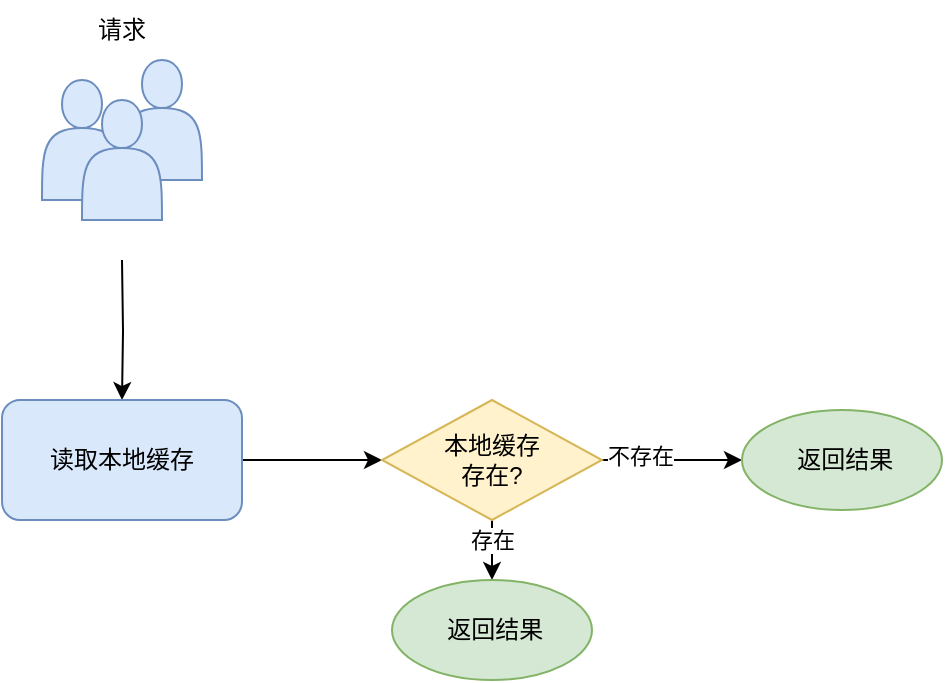 <mxfile version="26.2.2">
  <diagram name="第 1 页" id="gzhv_t4R0epDjTg4EIp7">
    <mxGraphModel dx="1420" dy="769" grid="1" gridSize="10" guides="1" tooltips="1" connect="1" arrows="1" fold="1" page="1" pageScale="1" pageWidth="827" pageHeight="1169" math="0" shadow="0">
      <root>
        <mxCell id="0" />
        <mxCell id="1" parent="0" />
        <mxCell id="YjX4FutzEUDwgeiD3PkE-7" style="edgeStyle=orthogonalEdgeStyle;rounded=0;orthogonalLoop=1;jettySize=auto;html=1;" parent="1" target="YjX4FutzEUDwgeiD3PkE-3" edge="1">
          <mxGeometry relative="1" as="geometry">
            <mxPoint x="190" y="210" as="sourcePoint" />
          </mxGeometry>
        </mxCell>
        <mxCell id="YjX4FutzEUDwgeiD3PkE-8" style="edgeStyle=orthogonalEdgeStyle;rounded=0;orthogonalLoop=1;jettySize=auto;html=1;entryX=0;entryY=0.5;entryDx=0;entryDy=0;" parent="1" source="YjX4FutzEUDwgeiD3PkE-3" target="YjX4FutzEUDwgeiD3PkE-4" edge="1">
          <mxGeometry relative="1" as="geometry" />
        </mxCell>
        <mxCell id="YjX4FutzEUDwgeiD3PkE-3" value="读取本地缓存" style="rounded=1;whiteSpace=wrap;html=1;fillColor=#dae8fc;strokeColor=#6c8ebf;" parent="1" vertex="1">
          <mxGeometry x="130" y="280" width="120" height="60" as="geometry" />
        </mxCell>
        <mxCell id="YjX4FutzEUDwgeiD3PkE-9" style="edgeStyle=orthogonalEdgeStyle;rounded=0;orthogonalLoop=1;jettySize=auto;html=1;entryX=0;entryY=0.5;entryDx=0;entryDy=0;" parent="1" source="YjX4FutzEUDwgeiD3PkE-4" target="9_kM1ZQvzcmMT4uhvBhN-1" edge="1">
          <mxGeometry relative="1" as="geometry">
            <mxPoint x="500" y="310" as="targetPoint" />
          </mxGeometry>
        </mxCell>
        <mxCell id="YjX4FutzEUDwgeiD3PkE-28" value="不存在" style="edgeLabel;html=1;align=center;verticalAlign=middle;resizable=0;points=[];" parent="YjX4FutzEUDwgeiD3PkE-9" vertex="1" connectable="0">
          <mxGeometry x="-0.457" y="2" relative="1" as="geometry">
            <mxPoint as="offset" />
          </mxGeometry>
        </mxCell>
        <mxCell id="YjX4FutzEUDwgeiD3PkE-14" style="edgeStyle=orthogonalEdgeStyle;rounded=0;orthogonalLoop=1;jettySize=auto;html=1;entryX=0.5;entryY=0;entryDx=0;entryDy=0;" parent="1" source="YjX4FutzEUDwgeiD3PkE-4" target="YjX4FutzEUDwgeiD3PkE-15" edge="1">
          <mxGeometry relative="1" as="geometry">
            <mxPoint x="370" y="400" as="targetPoint" />
          </mxGeometry>
        </mxCell>
        <mxCell id="YjX4FutzEUDwgeiD3PkE-27" value="存在" style="edgeLabel;html=1;align=center;verticalAlign=middle;resizable=0;points=[];" parent="YjX4FutzEUDwgeiD3PkE-14" vertex="1" connectable="0">
          <mxGeometry x="0.2" relative="1" as="geometry">
            <mxPoint as="offset" />
          </mxGeometry>
        </mxCell>
        <mxCell id="YjX4FutzEUDwgeiD3PkE-4" value="本地缓存&lt;div&gt;存在?&lt;/div&gt;" style="rhombus;whiteSpace=wrap;html=1;fillColor=#fff2cc;strokeColor=#d6b656;" parent="1" vertex="1">
          <mxGeometry x="320" y="280" width="110" height="60" as="geometry" />
        </mxCell>
        <mxCell id="YjX4FutzEUDwgeiD3PkE-15" value="&amp;nbsp;返回结果" style="ellipse;whiteSpace=wrap;html=1;fillColor=#d5e8d4;strokeColor=#82b366;" parent="1" vertex="1">
          <mxGeometry x="325" y="370" width="100" height="50" as="geometry" />
        </mxCell>
        <mxCell id="YjX4FutzEUDwgeiD3PkE-22" value="" style="shape=actor;whiteSpace=wrap;html=1;fillColor=#dae8fc;strokeColor=#6c8ebf;" parent="1" vertex="1">
          <mxGeometry x="190" y="110" width="40" height="60" as="geometry" />
        </mxCell>
        <mxCell id="YjX4FutzEUDwgeiD3PkE-23" value="" style="shape=actor;whiteSpace=wrap;html=1;fillColor=#dae8fc;strokeColor=#6c8ebf;" parent="1" vertex="1">
          <mxGeometry x="150" y="120" width="40" height="60" as="geometry" />
        </mxCell>
        <mxCell id="YjX4FutzEUDwgeiD3PkE-21" value="" style="shape=actor;whiteSpace=wrap;html=1;fillColor=#dae8fc;strokeColor=#6c8ebf;" parent="1" vertex="1">
          <mxGeometry x="170" y="130" width="40" height="60" as="geometry" />
        </mxCell>
        <mxCell id="YjX4FutzEUDwgeiD3PkE-26" value="请求" style="text;html=1;align=center;verticalAlign=middle;whiteSpace=wrap;rounded=0;" parent="1" vertex="1">
          <mxGeometry x="160" y="80" width="60" height="30" as="geometry" />
        </mxCell>
        <mxCell id="9_kM1ZQvzcmMT4uhvBhN-1" value="&amp;nbsp;返回结果" style="ellipse;whiteSpace=wrap;html=1;fillColor=#d5e8d4;strokeColor=#82b366;" vertex="1" parent="1">
          <mxGeometry x="500" y="285" width="100" height="50" as="geometry" />
        </mxCell>
      </root>
    </mxGraphModel>
  </diagram>
</mxfile>
